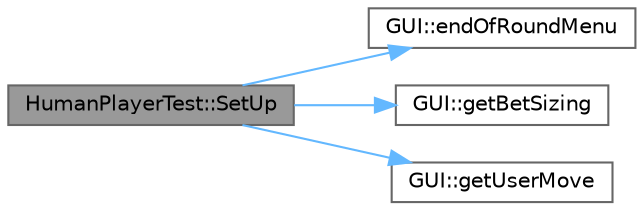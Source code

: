 digraph "HumanPlayerTest::SetUp"
{
 // INTERACTIVE_SVG=YES
 // LATEX_PDF_SIZE
  bgcolor="transparent";
  edge [fontname=Helvetica,fontsize=10,labelfontname=Helvetica,labelfontsize=10];
  node [fontname=Helvetica,fontsize=10,shape=box,height=0.2,width=0.4];
  rankdir="LR";
  Node1 [id="Node000001",label="HumanPlayerTest::SetUp",height=0.2,width=0.4,color="gray40", fillcolor="grey60", style="filled", fontcolor="black",tooltip=" "];
  Node1 -> Node2 [id="edge1_Node000001_Node000002",color="steelblue1",style="solid",tooltip=" "];
  Node2 [id="Node000002",label="GUI::endOfRoundMenu",height=0.2,width=0.4,color="grey40", fillcolor="white", style="filled",URL="$class_g_u_i.html#ac7211e8e1f154e8e729921afe5d58225",tooltip="Displays the menu at the end of a round."];
  Node1 -> Node3 [id="edge2_Node000001_Node000003",color="steelblue1",style="solid",tooltip=" "];
  Node3 [id="Node000003",label="GUI::getBetSizing",height=0.2,width=0.4,color="grey40", fillcolor="white", style="filled",URL="$class_g_u_i.html#a62c09a07607f5f182e0318e7ff29fd04",tooltip="Prompts the user for bet sizing."];
  Node1 -> Node4 [id="edge3_Node000001_Node000004",color="steelblue1",style="solid",tooltip=" "];
  Node4 [id="Node000004",label="GUI::getUserMove",height=0.2,width=0.4,color="grey40", fillcolor="white", style="filled",URL="$class_g_u_i.html#a90c3a671452b797db9f8ba481c84767c",tooltip="Prompts the user for their move."];
}
